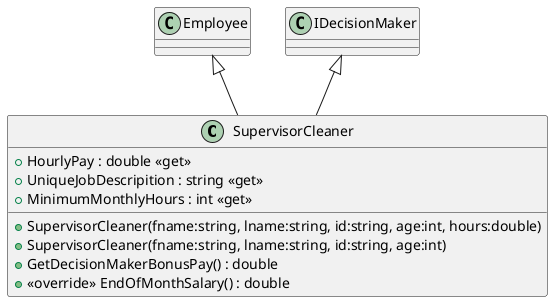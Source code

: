 @startuml
class SupervisorCleaner {
    + HourlyPay : double <<get>>
    + UniqueJobDescripition : string <<get>>
    + MinimumMonthlyHours : int <<get>>
    + SupervisorCleaner(fname:string, lname:string, id:string, age:int, hours:double)
    + SupervisorCleaner(fname:string, lname:string, id:string, age:int)
    + GetDecisionMakerBonusPay() : double
    + <<override>> EndOfMonthSalary() : double
}
Employee <|-- SupervisorCleaner
IDecisionMaker <|-- SupervisorCleaner
@enduml
